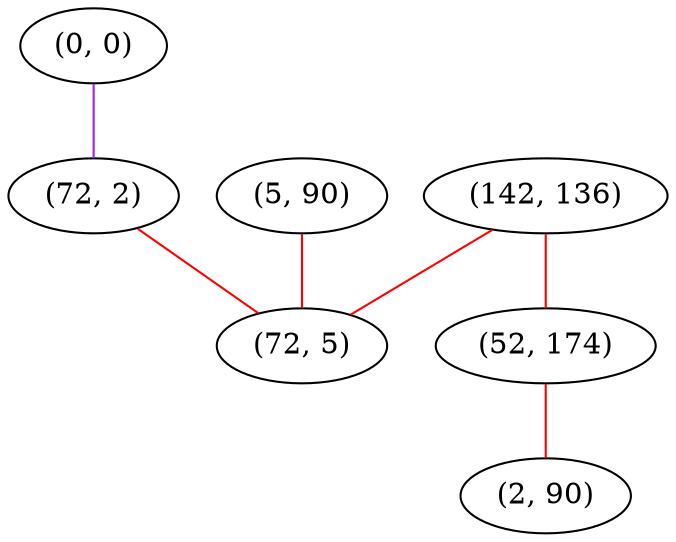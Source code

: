 graph "" {
"(0, 0)";
"(72, 2)";
"(142, 136)";
"(5, 90)";
"(72, 5)";
"(52, 174)";
"(2, 90)";
"(0, 0)" -- "(72, 2)"  [color=purple, key=0, weight=4];
"(72, 2)" -- "(72, 5)"  [color=red, key=0, weight=1];
"(142, 136)" -- "(72, 5)"  [color=red, key=0, weight=1];
"(142, 136)" -- "(52, 174)"  [color=red, key=0, weight=1];
"(5, 90)" -- "(72, 5)"  [color=red, key=0, weight=1];
"(52, 174)" -- "(2, 90)"  [color=red, key=0, weight=1];
}

